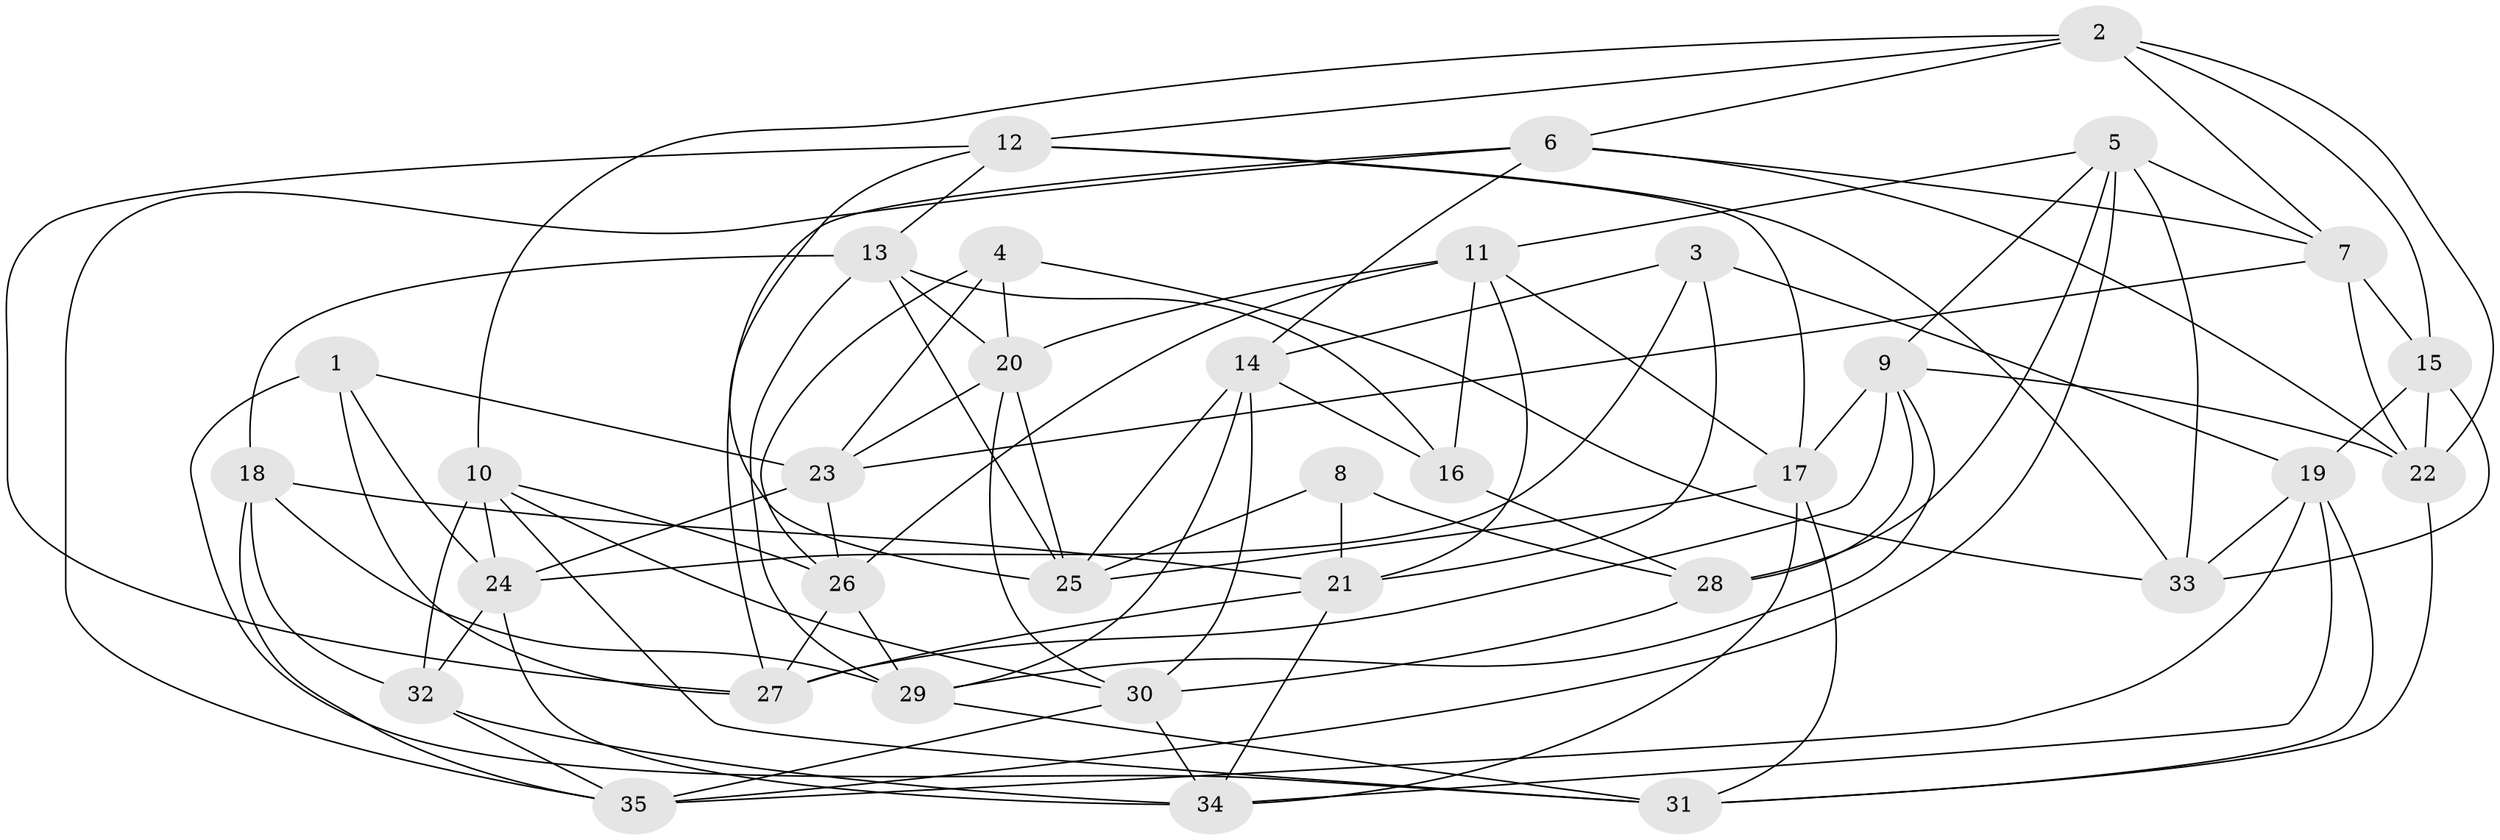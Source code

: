 // original degree distribution, {4: 1.0}
// Generated by graph-tools (version 1.1) at 2025/50/03/09/25 03:50:56]
// undirected, 35 vertices, 97 edges
graph export_dot {
graph [start="1"]
  node [color=gray90,style=filled];
  1;
  2;
  3;
  4;
  5;
  6;
  7;
  8;
  9;
  10;
  11;
  12;
  13;
  14;
  15;
  16;
  17;
  18;
  19;
  20;
  21;
  22;
  23;
  24;
  25;
  26;
  27;
  28;
  29;
  30;
  31;
  32;
  33;
  34;
  35;
  1 -- 23 [weight=1.0];
  1 -- 24 [weight=1.0];
  1 -- 27 [weight=1.0];
  1 -- 31 [weight=1.0];
  2 -- 6 [weight=1.0];
  2 -- 7 [weight=1.0];
  2 -- 10 [weight=1.0];
  2 -- 12 [weight=1.0];
  2 -- 15 [weight=1.0];
  2 -- 22 [weight=1.0];
  3 -- 14 [weight=1.0];
  3 -- 19 [weight=1.0];
  3 -- 21 [weight=1.0];
  3 -- 24 [weight=1.0];
  4 -- 20 [weight=1.0];
  4 -- 23 [weight=1.0];
  4 -- 26 [weight=1.0];
  4 -- 33 [weight=1.0];
  5 -- 7 [weight=1.0];
  5 -- 9 [weight=1.0];
  5 -- 11 [weight=1.0];
  5 -- 28 [weight=1.0];
  5 -- 33 [weight=1.0];
  5 -- 35 [weight=1.0];
  6 -- 7 [weight=1.0];
  6 -- 14 [weight=1.0];
  6 -- 22 [weight=1.0];
  6 -- 27 [weight=1.0];
  6 -- 35 [weight=1.0];
  7 -- 15 [weight=1.0];
  7 -- 22 [weight=1.0];
  7 -- 23 [weight=1.0];
  8 -- 21 [weight=1.0];
  8 -- 25 [weight=1.0];
  8 -- 28 [weight=2.0];
  9 -- 17 [weight=1.0];
  9 -- 22 [weight=1.0];
  9 -- 27 [weight=1.0];
  9 -- 28 [weight=1.0];
  9 -- 29 [weight=1.0];
  10 -- 24 [weight=1.0];
  10 -- 26 [weight=1.0];
  10 -- 30 [weight=1.0];
  10 -- 31 [weight=1.0];
  10 -- 32 [weight=1.0];
  11 -- 16 [weight=1.0];
  11 -- 17 [weight=1.0];
  11 -- 20 [weight=1.0];
  11 -- 21 [weight=1.0];
  11 -- 26 [weight=1.0];
  12 -- 13 [weight=1.0];
  12 -- 17 [weight=1.0];
  12 -- 25 [weight=1.0];
  12 -- 27 [weight=1.0];
  12 -- 33 [weight=1.0];
  13 -- 16 [weight=1.0];
  13 -- 18 [weight=1.0];
  13 -- 20 [weight=1.0];
  13 -- 25 [weight=1.0];
  13 -- 29 [weight=1.0];
  14 -- 16 [weight=1.0];
  14 -- 25 [weight=1.0];
  14 -- 29 [weight=1.0];
  14 -- 30 [weight=1.0];
  15 -- 19 [weight=1.0];
  15 -- 22 [weight=1.0];
  15 -- 33 [weight=2.0];
  16 -- 28 [weight=1.0];
  17 -- 25 [weight=1.0];
  17 -- 31 [weight=1.0];
  17 -- 34 [weight=1.0];
  18 -- 21 [weight=1.0];
  18 -- 29 [weight=1.0];
  18 -- 32 [weight=2.0];
  18 -- 35 [weight=1.0];
  19 -- 31 [weight=1.0];
  19 -- 33 [weight=1.0];
  19 -- 34 [weight=1.0];
  19 -- 35 [weight=1.0];
  20 -- 23 [weight=1.0];
  20 -- 25 [weight=1.0];
  20 -- 30 [weight=1.0];
  21 -- 27 [weight=1.0];
  21 -- 34 [weight=1.0];
  22 -- 31 [weight=1.0];
  23 -- 24 [weight=1.0];
  23 -- 26 [weight=1.0];
  24 -- 32 [weight=1.0];
  24 -- 34 [weight=1.0];
  26 -- 27 [weight=1.0];
  26 -- 29 [weight=1.0];
  28 -- 30 [weight=1.0];
  29 -- 31 [weight=1.0];
  30 -- 34 [weight=1.0];
  30 -- 35 [weight=1.0];
  32 -- 34 [weight=1.0];
  32 -- 35 [weight=1.0];
}
